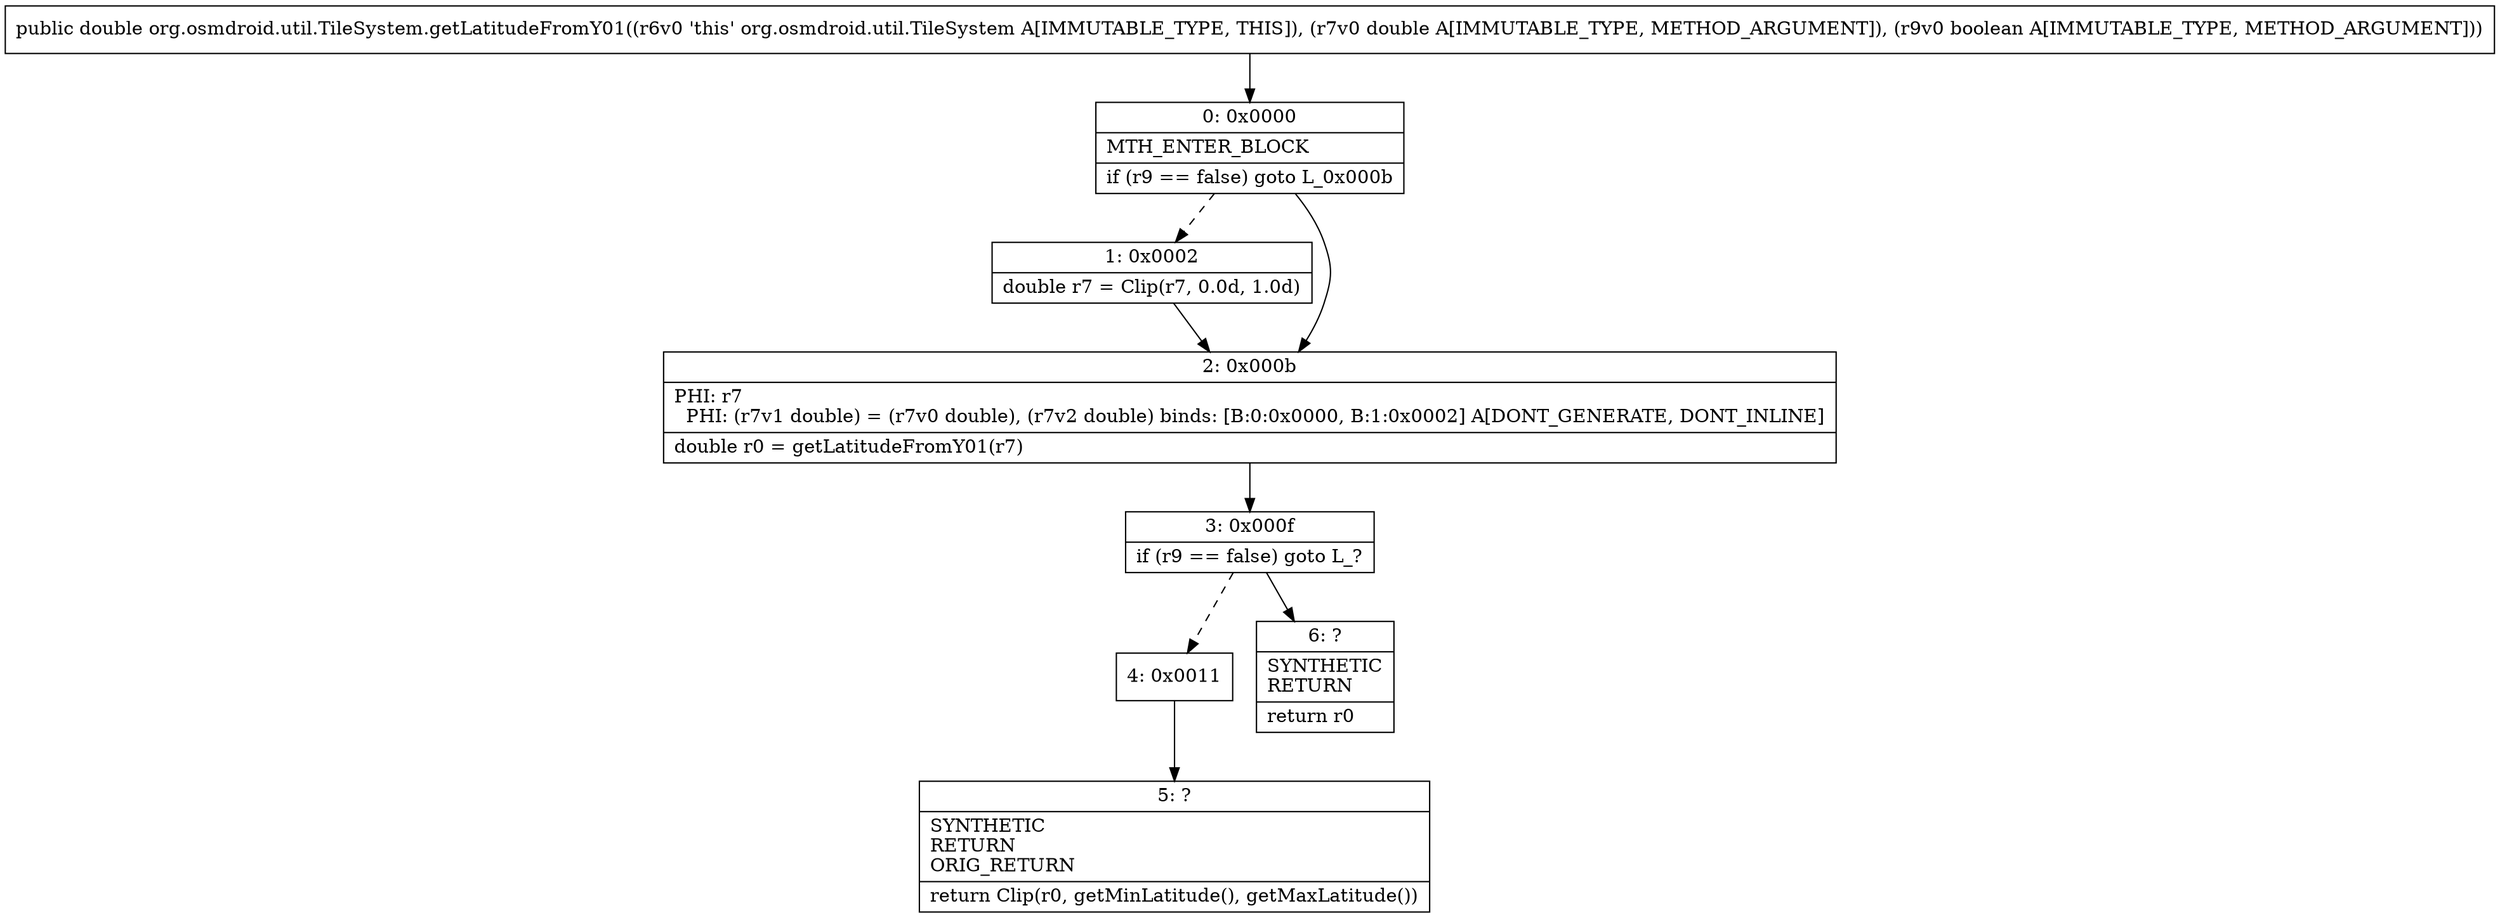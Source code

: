 digraph "CFG fororg.osmdroid.util.TileSystem.getLatitudeFromY01(DZ)D" {
Node_0 [shape=record,label="{0\:\ 0x0000|MTH_ENTER_BLOCK\l|if (r9 == false) goto L_0x000b\l}"];
Node_1 [shape=record,label="{1\:\ 0x0002|double r7 = Clip(r7, 0.0d, 1.0d)\l}"];
Node_2 [shape=record,label="{2\:\ 0x000b|PHI: r7 \l  PHI: (r7v1 double) = (r7v0 double), (r7v2 double) binds: [B:0:0x0000, B:1:0x0002] A[DONT_GENERATE, DONT_INLINE]\l|double r0 = getLatitudeFromY01(r7)\l}"];
Node_3 [shape=record,label="{3\:\ 0x000f|if (r9 == false) goto L_?\l}"];
Node_4 [shape=record,label="{4\:\ 0x0011}"];
Node_5 [shape=record,label="{5\:\ ?|SYNTHETIC\lRETURN\lORIG_RETURN\l|return Clip(r0, getMinLatitude(), getMaxLatitude())\l}"];
Node_6 [shape=record,label="{6\:\ ?|SYNTHETIC\lRETURN\l|return r0\l}"];
MethodNode[shape=record,label="{public double org.osmdroid.util.TileSystem.getLatitudeFromY01((r6v0 'this' org.osmdroid.util.TileSystem A[IMMUTABLE_TYPE, THIS]), (r7v0 double A[IMMUTABLE_TYPE, METHOD_ARGUMENT]), (r9v0 boolean A[IMMUTABLE_TYPE, METHOD_ARGUMENT])) }"];
MethodNode -> Node_0;
Node_0 -> Node_1[style=dashed];
Node_0 -> Node_2;
Node_1 -> Node_2;
Node_2 -> Node_3;
Node_3 -> Node_4[style=dashed];
Node_3 -> Node_6;
Node_4 -> Node_5;
}

